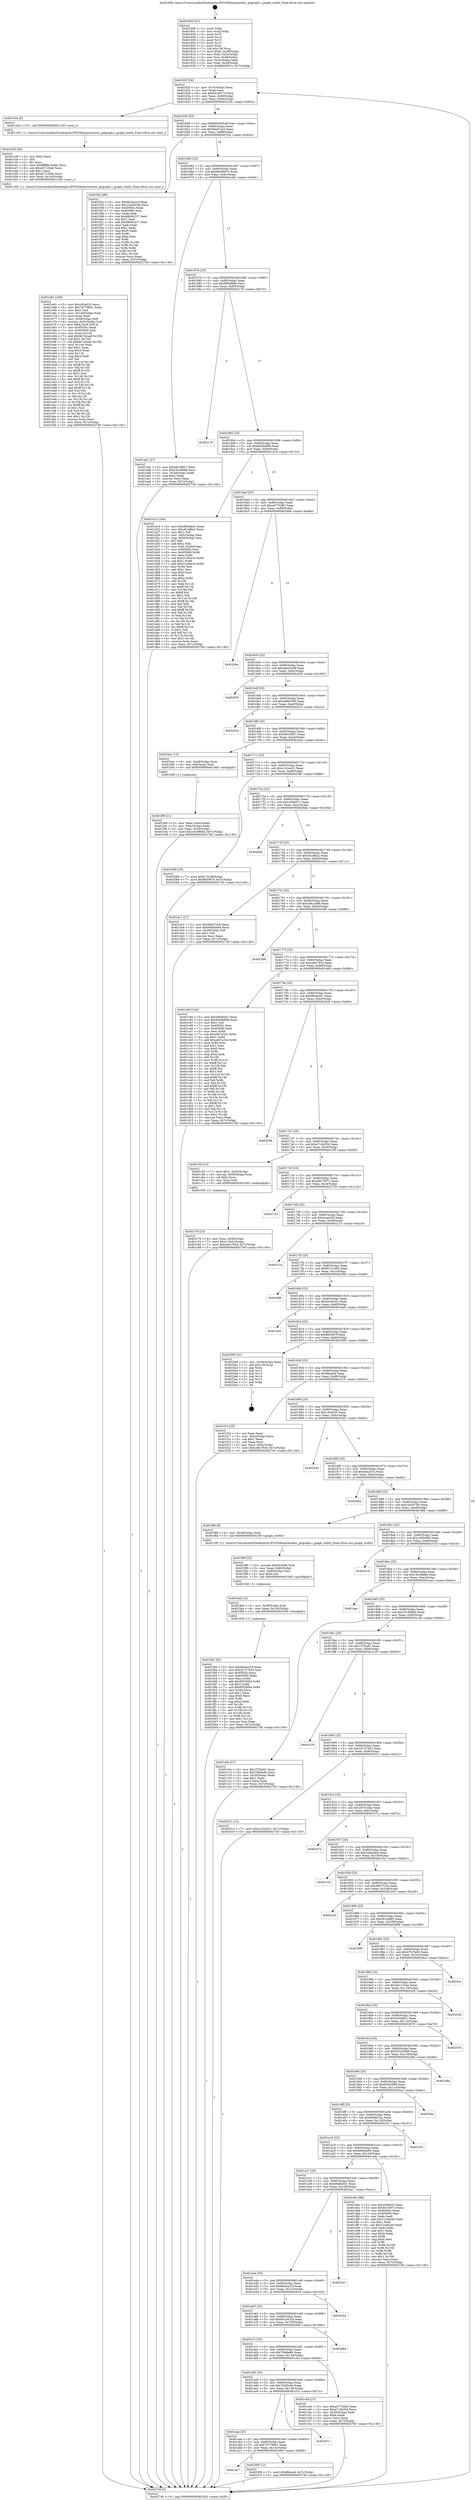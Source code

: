 digraph "0x401600" {
  label = "0x401600 (/mnt/c/Users/mathe/Desktop/tcc/POCII/binaries/extr_gitgraph.c_graph_width_Final-ollvm.out::main(0))"
  labelloc = "t"
  node[shape=record]

  Entry [label="",width=0.3,height=0.3,shape=circle,fillcolor=black,style=filled]
  "0x40162f" [label="{
     0x40162f [26]\l
     | [instrs]\l
     &nbsp;&nbsp;0x40162f \<+3\>: mov -0x7c(%rbp),%eax\l
     &nbsp;&nbsp;0x401632 \<+2\>: mov %eax,%ecx\l
     &nbsp;&nbsp;0x401634 \<+6\>: sub $0x841b971f,%ecx\l
     &nbsp;&nbsp;0x40163a \<+3\>: mov %eax,-0x80(%rbp)\l
     &nbsp;&nbsp;0x40163d \<+6\>: mov %ecx,-0x84(%rbp)\l
     &nbsp;&nbsp;0x401643 \<+6\>: je 0000000000401e34 \<main+0x834\>\l
  }"]
  "0x401e34" [label="{
     0x401e34 [5]\l
     | [instrs]\l
     &nbsp;&nbsp;0x401e34 \<+5\>: call 0000000000401160 \<next_i\>\l
     | [calls]\l
     &nbsp;&nbsp;0x401160 \{1\} (/mnt/c/Users/mathe/Desktop/tcc/POCII/binaries/extr_gitgraph.c_graph_width_Final-ollvm.out::next_i)\l
  }"]
  "0x401649" [label="{
     0x401649 [25]\l
     | [instrs]\l
     &nbsp;&nbsp;0x401649 \<+5\>: jmp 000000000040164e \<main+0x4e\>\l
     &nbsp;&nbsp;0x40164e \<+3\>: mov -0x80(%rbp),%eax\l
     &nbsp;&nbsp;0x401651 \<+5\>: sub $0x94e57acb,%eax\l
     &nbsp;&nbsp;0x401656 \<+6\>: mov %eax,-0x88(%rbp)\l
     &nbsp;&nbsp;0x40165c \<+6\>: je 0000000000401f2e \<main+0x92e\>\l
  }"]
  Exit [label="",width=0.3,height=0.3,shape=circle,fillcolor=black,style=filled,peripheries=2]
  "0x401f2e" [label="{
     0x401f2e [88]\l
     | [instrs]\l
     &nbsp;&nbsp;0x401f2e \<+5\>: mov $0x6b3ea31f,%eax\l
     &nbsp;&nbsp;0x401f33 \<+5\>: mov $0x10a597b8,%ecx\l
     &nbsp;&nbsp;0x401f38 \<+7\>: mov 0x40505c,%edx\l
     &nbsp;&nbsp;0x401f3f \<+7\>: mov 0x405060,%esi\l
     &nbsp;&nbsp;0x401f46 \<+2\>: mov %edx,%edi\l
     &nbsp;&nbsp;0x401f48 \<+6\>: sub $0x8868c237,%edi\l
     &nbsp;&nbsp;0x401f4e \<+3\>: sub $0x1,%edi\l
     &nbsp;&nbsp;0x401f51 \<+6\>: add $0x8868c237,%edi\l
     &nbsp;&nbsp;0x401f57 \<+3\>: imul %edi,%edx\l
     &nbsp;&nbsp;0x401f5a \<+3\>: and $0x1,%edx\l
     &nbsp;&nbsp;0x401f5d \<+3\>: cmp $0x0,%edx\l
     &nbsp;&nbsp;0x401f60 \<+4\>: sete %r8b\l
     &nbsp;&nbsp;0x401f64 \<+3\>: cmp $0xa,%esi\l
     &nbsp;&nbsp;0x401f67 \<+4\>: setl %r9b\l
     &nbsp;&nbsp;0x401f6b \<+3\>: mov %r8b,%r10b\l
     &nbsp;&nbsp;0x401f6e \<+3\>: and %r9b,%r10b\l
     &nbsp;&nbsp;0x401f71 \<+3\>: xor %r9b,%r8b\l
     &nbsp;&nbsp;0x401f74 \<+3\>: or %r8b,%r10b\l
     &nbsp;&nbsp;0x401f77 \<+4\>: test $0x1,%r10b\l
     &nbsp;&nbsp;0x401f7b \<+3\>: cmovne %ecx,%eax\l
     &nbsp;&nbsp;0x401f7e \<+3\>: mov %eax,-0x7c(%rbp)\l
     &nbsp;&nbsp;0x401f81 \<+5\>: jmp 0000000000402740 \<main+0x1140\>\l
  }"]
  "0x401662" [label="{
     0x401662 [25]\l
     | [instrs]\l
     &nbsp;&nbsp;0x401662 \<+5\>: jmp 0000000000401667 \<main+0x67\>\l
     &nbsp;&nbsp;0x401667 \<+3\>: mov -0x80(%rbp),%eax\l
     &nbsp;&nbsp;0x40166a \<+5\>: sub $0x96e5667e,%eax\l
     &nbsp;&nbsp;0x40166f \<+6\>: mov %eax,-0x8c(%rbp)\l
     &nbsp;&nbsp;0x401675 \<+6\>: je 0000000000401ad1 \<main+0x4d1\>\l
  }"]
  "0x401fb5" [label="{
     0x401fb5 [93]\l
     | [instrs]\l
     &nbsp;&nbsp;0x401fb5 \<+5\>: mov $0x6b3ea31f,%eax\l
     &nbsp;&nbsp;0x401fba \<+5\>: mov $0x24727943,%esi\l
     &nbsp;&nbsp;0x401fbf \<+7\>: mov 0x40505c,%ecx\l
     &nbsp;&nbsp;0x401fc6 \<+7\>: mov 0x405060,%edx\l
     &nbsp;&nbsp;0x401fcd \<+3\>: mov %ecx,%r8d\l
     &nbsp;&nbsp;0x401fd0 \<+7\>: add $0x6f530f0d,%r8d\l
     &nbsp;&nbsp;0x401fd7 \<+4\>: sub $0x1,%r8d\l
     &nbsp;&nbsp;0x401fdb \<+7\>: sub $0x6f530f0d,%r8d\l
     &nbsp;&nbsp;0x401fe2 \<+4\>: imul %r8d,%ecx\l
     &nbsp;&nbsp;0x401fe6 \<+3\>: and $0x1,%ecx\l
     &nbsp;&nbsp;0x401fe9 \<+3\>: cmp $0x0,%ecx\l
     &nbsp;&nbsp;0x401fec \<+4\>: sete %r9b\l
     &nbsp;&nbsp;0x401ff0 \<+3\>: cmp $0xa,%edx\l
     &nbsp;&nbsp;0x401ff3 \<+4\>: setl %r10b\l
     &nbsp;&nbsp;0x401ff7 \<+3\>: mov %r9b,%r11b\l
     &nbsp;&nbsp;0x401ffa \<+3\>: and %r10b,%r11b\l
     &nbsp;&nbsp;0x401ffd \<+3\>: xor %r10b,%r9b\l
     &nbsp;&nbsp;0x402000 \<+3\>: or %r9b,%r11b\l
     &nbsp;&nbsp;0x402003 \<+4\>: test $0x1,%r11b\l
     &nbsp;&nbsp;0x402007 \<+3\>: cmovne %esi,%eax\l
     &nbsp;&nbsp;0x40200a \<+3\>: mov %eax,-0x7c(%rbp)\l
     &nbsp;&nbsp;0x40200d \<+5\>: jmp 0000000000402740 \<main+0x1140\>\l
  }"]
  "0x401ad1" [label="{
     0x401ad1 [27]\l
     | [instrs]\l
     &nbsp;&nbsp;0x401ad1 \<+5\>: mov $0xb815f927,%eax\l
     &nbsp;&nbsp;0x401ad6 \<+5\>: mov $0x16c28ddb,%ecx\l
     &nbsp;&nbsp;0x401adb \<+3\>: mov -0x34(%rbp),%edx\l
     &nbsp;&nbsp;0x401ade \<+3\>: cmp $0x2,%edx\l
     &nbsp;&nbsp;0x401ae1 \<+3\>: cmovne %ecx,%eax\l
     &nbsp;&nbsp;0x401ae4 \<+3\>: mov %eax,-0x7c(%rbp)\l
     &nbsp;&nbsp;0x401ae7 \<+5\>: jmp 0000000000402740 \<main+0x1140\>\l
  }"]
  "0x40167b" [label="{
     0x40167b [25]\l
     | [instrs]\l
     &nbsp;&nbsp;0x40167b \<+5\>: jmp 0000000000401680 \<main+0x80\>\l
     &nbsp;&nbsp;0x401680 \<+3\>: mov -0x80(%rbp),%eax\l
     &nbsp;&nbsp;0x401683 \<+5\>: sub $0x995af68e,%eax\l
     &nbsp;&nbsp;0x401688 \<+6\>: mov %eax,-0x90(%rbp)\l
     &nbsp;&nbsp;0x40168e \<+6\>: je 0000000000402170 \<main+0xb70\>\l
  }"]
  "0x402740" [label="{
     0x402740 [5]\l
     | [instrs]\l
     &nbsp;&nbsp;0x402740 \<+5\>: jmp 000000000040162f \<main+0x2f\>\l
  }"]
  "0x401600" [label="{
     0x401600 [47]\l
     | [instrs]\l
     &nbsp;&nbsp;0x401600 \<+1\>: push %rbp\l
     &nbsp;&nbsp;0x401601 \<+3\>: mov %rsp,%rbp\l
     &nbsp;&nbsp;0x401604 \<+2\>: push %r15\l
     &nbsp;&nbsp;0x401606 \<+2\>: push %r14\l
     &nbsp;&nbsp;0x401608 \<+2\>: push %r13\l
     &nbsp;&nbsp;0x40160a \<+2\>: push %r12\l
     &nbsp;&nbsp;0x40160c \<+1\>: push %rbx\l
     &nbsp;&nbsp;0x40160d \<+7\>: sub $0x138,%rsp\l
     &nbsp;&nbsp;0x401614 \<+7\>: movl $0x0,-0x38(%rbp)\l
     &nbsp;&nbsp;0x40161b \<+3\>: mov %edi,-0x3c(%rbp)\l
     &nbsp;&nbsp;0x40161e \<+4\>: mov %rsi,-0x48(%rbp)\l
     &nbsp;&nbsp;0x401622 \<+3\>: mov -0x3c(%rbp),%edi\l
     &nbsp;&nbsp;0x401625 \<+3\>: mov %edi,-0x34(%rbp)\l
     &nbsp;&nbsp;0x401628 \<+7\>: movl $0x96e5667e,-0x7c(%rbp)\l
  }"]
  "0x401fa6" [label="{
     0x401fa6 [15]\l
     | [instrs]\l
     &nbsp;&nbsp;0x401fa6 \<+4\>: mov -0x58(%rbp),%rdi\l
     &nbsp;&nbsp;0x401faa \<+6\>: mov %eax,-0x144(%rbp)\l
     &nbsp;&nbsp;0x401fb0 \<+5\>: call 0000000000401030 \<free@plt\>\l
     | [calls]\l
     &nbsp;&nbsp;0x401030 \{1\} (unknown)\l
  }"]
  "0x402170" [label="{
     0x402170\l
  }", style=dashed]
  "0x401694" [label="{
     0x401694 [25]\l
     | [instrs]\l
     &nbsp;&nbsp;0x401694 \<+5\>: jmp 0000000000401699 \<main+0x99\>\l
     &nbsp;&nbsp;0x401699 \<+3\>: mov -0x80(%rbp),%eax\l
     &nbsp;&nbsp;0x40169c \<+5\>: sub $0x9e56eb90,%eax\l
     &nbsp;&nbsp;0x4016a1 \<+6\>: mov %eax,-0x94(%rbp)\l
     &nbsp;&nbsp;0x4016a7 \<+6\>: je 0000000000401d1d \<main+0x71d\>\l
  }"]
  "0x401f8f" [label="{
     0x401f8f [23]\l
     | [instrs]\l
     &nbsp;&nbsp;0x401f8f \<+10\>: movabs $0x4030d6,%rdi\l
     &nbsp;&nbsp;0x401f99 \<+3\>: mov %eax,-0x60(%rbp)\l
     &nbsp;&nbsp;0x401f9c \<+3\>: mov -0x60(%rbp),%esi\l
     &nbsp;&nbsp;0x401f9f \<+2\>: mov $0x0,%al\l
     &nbsp;&nbsp;0x401fa1 \<+5\>: call 0000000000401040 \<printf@plt\>\l
     | [calls]\l
     &nbsp;&nbsp;0x401040 \{1\} (unknown)\l
  }"]
  "0x401d1d" [label="{
     0x401d1d [164]\l
     | [instrs]\l
     &nbsp;&nbsp;0x401d1d \<+5\>: mov $0xdf44eb41,%eax\l
     &nbsp;&nbsp;0x401d22 \<+5\>: mov $0xc81efba2,%ecx\l
     &nbsp;&nbsp;0x401d27 \<+2\>: mov $0x1,%dl\l
     &nbsp;&nbsp;0x401d29 \<+3\>: mov -0x5c(%rbp),%esi\l
     &nbsp;&nbsp;0x401d2c \<+3\>: cmp -0x50(%rbp),%esi\l
     &nbsp;&nbsp;0x401d2f \<+4\>: setl %dil\l
     &nbsp;&nbsp;0x401d33 \<+4\>: and $0x1,%dil\l
     &nbsp;&nbsp;0x401d37 \<+4\>: mov %dil,-0x29(%rbp)\l
     &nbsp;&nbsp;0x401d3b \<+7\>: mov 0x40505c,%esi\l
     &nbsp;&nbsp;0x401d42 \<+8\>: mov 0x405060,%r8d\l
     &nbsp;&nbsp;0x401d4a \<+3\>: mov %esi,%r9d\l
     &nbsp;&nbsp;0x401d4d \<+7\>: sub $0x21c60a10,%r9d\l
     &nbsp;&nbsp;0x401d54 \<+4\>: sub $0x1,%r9d\l
     &nbsp;&nbsp;0x401d58 \<+7\>: add $0x21c60a10,%r9d\l
     &nbsp;&nbsp;0x401d5f \<+4\>: imul %r9d,%esi\l
     &nbsp;&nbsp;0x401d63 \<+3\>: and $0x1,%esi\l
     &nbsp;&nbsp;0x401d66 \<+3\>: cmp $0x0,%esi\l
     &nbsp;&nbsp;0x401d69 \<+4\>: sete %dil\l
     &nbsp;&nbsp;0x401d6d \<+4\>: cmp $0xa,%r8d\l
     &nbsp;&nbsp;0x401d71 \<+4\>: setl %r10b\l
     &nbsp;&nbsp;0x401d75 \<+3\>: mov %dil,%r11b\l
     &nbsp;&nbsp;0x401d78 \<+4\>: xor $0xff,%r11b\l
     &nbsp;&nbsp;0x401d7c \<+3\>: mov %r10b,%bl\l
     &nbsp;&nbsp;0x401d7f \<+3\>: xor $0xff,%bl\l
     &nbsp;&nbsp;0x401d82 \<+3\>: xor $0x1,%dl\l
     &nbsp;&nbsp;0x401d85 \<+3\>: mov %r11b,%r14b\l
     &nbsp;&nbsp;0x401d88 \<+4\>: and $0xff,%r14b\l
     &nbsp;&nbsp;0x401d8c \<+3\>: and %dl,%dil\l
     &nbsp;&nbsp;0x401d8f \<+3\>: mov %bl,%r15b\l
     &nbsp;&nbsp;0x401d92 \<+4\>: and $0xff,%r15b\l
     &nbsp;&nbsp;0x401d96 \<+3\>: and %dl,%r10b\l
     &nbsp;&nbsp;0x401d99 \<+3\>: or %dil,%r14b\l
     &nbsp;&nbsp;0x401d9c \<+3\>: or %r10b,%r15b\l
     &nbsp;&nbsp;0x401d9f \<+3\>: xor %r15b,%r14b\l
     &nbsp;&nbsp;0x401da2 \<+3\>: or %bl,%r11b\l
     &nbsp;&nbsp;0x401da5 \<+4\>: xor $0xff,%r11b\l
     &nbsp;&nbsp;0x401da9 \<+3\>: or $0x1,%dl\l
     &nbsp;&nbsp;0x401dac \<+3\>: and %dl,%r11b\l
     &nbsp;&nbsp;0x401daf \<+3\>: or %r11b,%r14b\l
     &nbsp;&nbsp;0x401db2 \<+4\>: test $0x1,%r14b\l
     &nbsp;&nbsp;0x401db6 \<+3\>: cmovne %ecx,%eax\l
     &nbsp;&nbsp;0x401db9 \<+3\>: mov %eax,-0x7c(%rbp)\l
     &nbsp;&nbsp;0x401dbc \<+5\>: jmp 0000000000402740 \<main+0x1140\>\l
  }"]
  "0x4016ad" [label="{
     0x4016ad [25]\l
     | [instrs]\l
     &nbsp;&nbsp;0x4016ad \<+5\>: jmp 00000000004016b2 \<main+0xb2\>\l
     &nbsp;&nbsp;0x4016b2 \<+3\>: mov -0x80(%rbp),%eax\l
     &nbsp;&nbsp;0x4016b5 \<+5\>: sub $0xa4770282,%eax\l
     &nbsp;&nbsp;0x4016ba \<+6\>: mov %eax,-0x98(%rbp)\l
     &nbsp;&nbsp;0x4016c0 \<+6\>: je 00000000004024be \<main+0xebe\>\l
  }"]
  "0x401ac7" [label="{
     0x401ac7\l
  }", style=dashed]
  "0x4024be" [label="{
     0x4024be\l
  }", style=dashed]
  "0x4016c6" [label="{
     0x4016c6 [25]\l
     | [instrs]\l
     &nbsp;&nbsp;0x4016c6 \<+5\>: jmp 00000000004016cb \<main+0xcb\>\l
     &nbsp;&nbsp;0x4016cb \<+3\>: mov -0x80(%rbp),%eax\l
     &nbsp;&nbsp;0x4016ce \<+5\>: sub $0xa4a52e48,%eax\l
     &nbsp;&nbsp;0x4016d3 \<+6\>: mov %eax,-0x9c(%rbp)\l
     &nbsp;&nbsp;0x4016d9 \<+6\>: je 000000000040265f \<main+0x105f\>\l
  }"]
  "0x401f09" [label="{
     0x401f09 [12]\l
     | [instrs]\l
     &nbsp;&nbsp;0x401f09 \<+7\>: movl $0x8bbad4,-0x7c(%rbp)\l
     &nbsp;&nbsp;0x401f10 \<+5\>: jmp 0000000000402740 \<main+0x1140\>\l
  }"]
  "0x40265f" [label="{
     0x40265f\l
  }", style=dashed]
  "0x4016df" [label="{
     0x4016df [25]\l
     | [instrs]\l
     &nbsp;&nbsp;0x4016df \<+5\>: jmp 00000000004016e4 \<main+0xe4\>\l
     &nbsp;&nbsp;0x4016e4 \<+3\>: mov -0x80(%rbp),%eax\l
     &nbsp;&nbsp;0x4016e7 \<+5\>: sub $0xad8910f4,%eax\l
     &nbsp;&nbsp;0x4016ec \<+6\>: mov %eax,-0xa0(%rbp)\l
     &nbsp;&nbsp;0x4016f2 \<+6\>: je 000000000040201e \<main+0xa1e\>\l
  }"]
  "0x401aae" [label="{
     0x401aae [25]\l
     | [instrs]\l
     &nbsp;&nbsp;0x401aae \<+5\>: jmp 0000000000401ab3 \<main+0x4b3\>\l
     &nbsp;&nbsp;0x401ab3 \<+3\>: mov -0x80(%rbp),%eax\l
     &nbsp;&nbsp;0x401ab6 \<+5\>: sub $0x7d779661,%eax\l
     &nbsp;&nbsp;0x401abb \<+6\>: mov %eax,-0x13c(%rbp)\l
     &nbsp;&nbsp;0x401ac1 \<+6\>: je 0000000000401f09 \<main+0x909\>\l
  }"]
  "0x40201e" [label="{
     0x40201e\l
  }", style=dashed]
  "0x4016f8" [label="{
     0x4016f8 [25]\l
     | [instrs]\l
     &nbsp;&nbsp;0x4016f8 \<+5\>: jmp 00000000004016fd \<main+0xfd\>\l
     &nbsp;&nbsp;0x4016fd \<+3\>: mov -0x80(%rbp),%eax\l
     &nbsp;&nbsp;0x401700 \<+5\>: sub $0xb815f927,%eax\l
     &nbsp;&nbsp;0x401705 \<+6\>: mov %eax,-0xa4(%rbp)\l
     &nbsp;&nbsp;0x40170b \<+6\>: je 0000000000401bec \<main+0x5ec\>\l
  }"]
  "0x401b7c" [label="{
     0x401b7c\l
  }", style=dashed]
  "0x401bec" [label="{
     0x401bec [13]\l
     | [instrs]\l
     &nbsp;&nbsp;0x401bec \<+4\>: mov -0x48(%rbp),%rax\l
     &nbsp;&nbsp;0x401bf0 \<+4\>: mov 0x8(%rax),%rdi\l
     &nbsp;&nbsp;0x401bf4 \<+5\>: call 0000000000401060 \<atoi@plt\>\l
     | [calls]\l
     &nbsp;&nbsp;0x401060 \{1\} (unknown)\l
  }"]
  "0x401711" [label="{
     0x401711 [25]\l
     | [instrs]\l
     &nbsp;&nbsp;0x401711 \<+5\>: jmp 0000000000401716 \<main+0x116\>\l
     &nbsp;&nbsp;0x401716 \<+3\>: mov -0x80(%rbp),%eax\l
     &nbsp;&nbsp;0x401719 \<+5\>: sub $0xc141ee31,%eax\l
     &nbsp;&nbsp;0x40171e \<+6\>: mov %eax,-0xa8(%rbp)\l
     &nbsp;&nbsp;0x401724 \<+6\>: je 0000000000402586 \<main+0xf86\>\l
  }"]
  "0x401bf9" [label="{
     0x401bf9 [21]\l
     | [instrs]\l
     &nbsp;&nbsp;0x401bf9 \<+3\>: mov %eax,-0x4c(%rbp)\l
     &nbsp;&nbsp;0x401bfc \<+3\>: mov -0x4c(%rbp),%eax\l
     &nbsp;&nbsp;0x401bff \<+3\>: mov %eax,-0x30(%rbp)\l
     &nbsp;&nbsp;0x401c02 \<+7\>: movl $0x181886bd,-0x7c(%rbp)\l
     &nbsp;&nbsp;0x401c09 \<+5\>: jmp 0000000000402740 \<main+0x1140\>\l
  }"]
  "0x401e61" [label="{
     0x401e61 [168]\l
     | [instrs]\l
     &nbsp;&nbsp;0x401e61 \<+5\>: mov $0xc45a020,%ecx\l
     &nbsp;&nbsp;0x401e66 \<+5\>: mov $0x7d779661,%edx\l
     &nbsp;&nbsp;0x401e6b \<+3\>: mov $0x1,%sil\l
     &nbsp;&nbsp;0x401e6e \<+6\>: mov -0x140(%rbp),%edi\l
     &nbsp;&nbsp;0x401e74 \<+3\>: imul %eax,%edi\l
     &nbsp;&nbsp;0x401e77 \<+4\>: mov -0x58(%rbp),%r8\l
     &nbsp;&nbsp;0x401e7b \<+4\>: movslq -0x5c(%rbp),%r9\l
     &nbsp;&nbsp;0x401e7f \<+4\>: mov %edi,(%r8,%r9,4)\l
     &nbsp;&nbsp;0x401e83 \<+7\>: mov 0x40505c,%eax\l
     &nbsp;&nbsp;0x401e8a \<+7\>: mov 0x405060,%edi\l
     &nbsp;&nbsp;0x401e91 \<+3\>: mov %eax,%r10d\l
     &nbsp;&nbsp;0x401e94 \<+7\>: add $0x9e742aa6,%r10d\l
     &nbsp;&nbsp;0x401e9b \<+4\>: sub $0x1,%r10d\l
     &nbsp;&nbsp;0x401e9f \<+7\>: sub $0x9e742aa6,%r10d\l
     &nbsp;&nbsp;0x401ea6 \<+4\>: imul %r10d,%eax\l
     &nbsp;&nbsp;0x401eaa \<+3\>: and $0x1,%eax\l
     &nbsp;&nbsp;0x401ead \<+3\>: cmp $0x0,%eax\l
     &nbsp;&nbsp;0x401eb0 \<+4\>: sete %r11b\l
     &nbsp;&nbsp;0x401eb4 \<+3\>: cmp $0xa,%edi\l
     &nbsp;&nbsp;0x401eb7 \<+3\>: setl %bl\l
     &nbsp;&nbsp;0x401eba \<+3\>: mov %r11b,%r14b\l
     &nbsp;&nbsp;0x401ebd \<+4\>: xor $0xff,%r14b\l
     &nbsp;&nbsp;0x401ec1 \<+3\>: mov %bl,%r15b\l
     &nbsp;&nbsp;0x401ec4 \<+4\>: xor $0xff,%r15b\l
     &nbsp;&nbsp;0x401ec8 \<+4\>: xor $0x1,%sil\l
     &nbsp;&nbsp;0x401ecc \<+3\>: mov %r14b,%r12b\l
     &nbsp;&nbsp;0x401ecf \<+4\>: and $0xff,%r12b\l
     &nbsp;&nbsp;0x401ed3 \<+3\>: and %sil,%r11b\l
     &nbsp;&nbsp;0x401ed6 \<+3\>: mov %r15b,%r13b\l
     &nbsp;&nbsp;0x401ed9 \<+4\>: and $0xff,%r13b\l
     &nbsp;&nbsp;0x401edd \<+3\>: and %sil,%bl\l
     &nbsp;&nbsp;0x401ee0 \<+3\>: or %r11b,%r12b\l
     &nbsp;&nbsp;0x401ee3 \<+3\>: or %bl,%r13b\l
     &nbsp;&nbsp;0x401ee6 \<+3\>: xor %r13b,%r12b\l
     &nbsp;&nbsp;0x401ee9 \<+3\>: or %r15b,%r14b\l
     &nbsp;&nbsp;0x401eec \<+4\>: xor $0xff,%r14b\l
     &nbsp;&nbsp;0x401ef0 \<+4\>: or $0x1,%sil\l
     &nbsp;&nbsp;0x401ef4 \<+3\>: and %sil,%r14b\l
     &nbsp;&nbsp;0x401ef7 \<+3\>: or %r14b,%r12b\l
     &nbsp;&nbsp;0x401efa \<+4\>: test $0x1,%r12b\l
     &nbsp;&nbsp;0x401efe \<+3\>: cmovne %edx,%ecx\l
     &nbsp;&nbsp;0x401f01 \<+3\>: mov %ecx,-0x7c(%rbp)\l
     &nbsp;&nbsp;0x401f04 \<+5\>: jmp 0000000000402740 \<main+0x1140\>\l
  }"]
  "0x402586" [label="{
     0x402586 [19]\l
     | [instrs]\l
     &nbsp;&nbsp;0x402586 \<+7\>: movl $0x0,-0x38(%rbp)\l
     &nbsp;&nbsp;0x40258d \<+7\>: movl $0xff43067f,-0x7c(%rbp)\l
     &nbsp;&nbsp;0x402594 \<+5\>: jmp 0000000000402740 \<main+0x1140\>\l
  }"]
  "0x40172a" [label="{
     0x40172a [25]\l
     | [instrs]\l
     &nbsp;&nbsp;0x40172a \<+5\>: jmp 000000000040172f \<main+0x12f\>\l
     &nbsp;&nbsp;0x40172f \<+3\>: mov -0x80(%rbp),%eax\l
     &nbsp;&nbsp;0x401732 \<+5\>: sub $0xc43fa611,%eax\l
     &nbsp;&nbsp;0x401737 \<+6\>: mov %eax,-0xac(%rbp)\l
     &nbsp;&nbsp;0x40173d \<+6\>: je 00000000004026da \<main+0x10da\>\l
  }"]
  "0x401e39" [label="{
     0x401e39 [40]\l
     | [instrs]\l
     &nbsp;&nbsp;0x401e39 \<+5\>: mov $0x2,%ecx\l
     &nbsp;&nbsp;0x401e3e \<+1\>: cltd\l
     &nbsp;&nbsp;0x401e3f \<+2\>: idiv %ecx\l
     &nbsp;&nbsp;0x401e41 \<+6\>: imul $0xfffffffe,%edx,%ecx\l
     &nbsp;&nbsp;0x401e47 \<+6\>: sub $0xeb7120a0,%ecx\l
     &nbsp;&nbsp;0x401e4d \<+3\>: add $0x1,%ecx\l
     &nbsp;&nbsp;0x401e50 \<+6\>: add $0xeb7120a0,%ecx\l
     &nbsp;&nbsp;0x401e56 \<+6\>: mov %ecx,-0x140(%rbp)\l
     &nbsp;&nbsp;0x401e5c \<+5\>: call 0000000000401160 \<next_i\>\l
     | [calls]\l
     &nbsp;&nbsp;0x401160 \{1\} (/mnt/c/Users/mathe/Desktop/tcc/POCII/binaries/extr_gitgraph.c_graph_width_Final-ollvm.out::next_i)\l
  }"]
  "0x4026da" [label="{
     0x4026da\l
  }", style=dashed]
  "0x401743" [label="{
     0x401743 [25]\l
     | [instrs]\l
     &nbsp;&nbsp;0x401743 \<+5\>: jmp 0000000000401748 \<main+0x148\>\l
     &nbsp;&nbsp;0x401748 \<+3\>: mov -0x80(%rbp),%eax\l
     &nbsp;&nbsp;0x40174b \<+5\>: sub $0xc81efba2,%eax\l
     &nbsp;&nbsp;0x401750 \<+6\>: mov %eax,-0xb0(%rbp)\l
     &nbsp;&nbsp;0x401756 \<+6\>: je 0000000000401dc1 \<main+0x7c1\>\l
  }"]
  "0x401c76" [label="{
     0x401c76 [23]\l
     | [instrs]\l
     &nbsp;&nbsp;0x401c76 \<+4\>: mov %rax,-0x58(%rbp)\l
     &nbsp;&nbsp;0x401c7a \<+7\>: movl $0x0,-0x5c(%rbp)\l
     &nbsp;&nbsp;0x401c81 \<+7\>: movl $0xce6c7934,-0x7c(%rbp)\l
     &nbsp;&nbsp;0x401c88 \<+5\>: jmp 0000000000402740 \<main+0x1140\>\l
  }"]
  "0x401dc1" [label="{
     0x401dc1 [27]\l
     | [instrs]\l
     &nbsp;&nbsp;0x401dc1 \<+5\>: mov $0x94e57acb,%eax\l
     &nbsp;&nbsp;0x401dc6 \<+5\>: mov $0x660b0a94,%ecx\l
     &nbsp;&nbsp;0x401dcb \<+3\>: mov -0x29(%rbp),%dl\l
     &nbsp;&nbsp;0x401dce \<+3\>: test $0x1,%dl\l
     &nbsp;&nbsp;0x401dd1 \<+3\>: cmovne %ecx,%eax\l
     &nbsp;&nbsp;0x401dd4 \<+3\>: mov %eax,-0x7c(%rbp)\l
     &nbsp;&nbsp;0x401dd7 \<+5\>: jmp 0000000000402740 \<main+0x1140\>\l
  }"]
  "0x40175c" [label="{
     0x40175c [25]\l
     | [instrs]\l
     &nbsp;&nbsp;0x40175c \<+5\>: jmp 0000000000401761 \<main+0x161\>\l
     &nbsp;&nbsp;0x401761 \<+3\>: mov -0x80(%rbp),%eax\l
     &nbsp;&nbsp;0x401764 \<+5\>: sub $0xcd62cd88,%eax\l
     &nbsp;&nbsp;0x401769 \<+6\>: mov %eax,-0xb4(%rbp)\l
     &nbsp;&nbsp;0x40176f \<+6\>: je 0000000000402396 \<main+0xd96\>\l
  }"]
  "0x401a95" [label="{
     0x401a95 [25]\l
     | [instrs]\l
     &nbsp;&nbsp;0x401a95 \<+5\>: jmp 0000000000401a9a \<main+0x49a\>\l
     &nbsp;&nbsp;0x401a9a \<+3\>: mov -0x80(%rbp),%eax\l
     &nbsp;&nbsp;0x401a9d \<+5\>: sub $0x762f4c4e,%eax\l
     &nbsp;&nbsp;0x401aa2 \<+6\>: mov %eax,-0x138(%rbp)\l
     &nbsp;&nbsp;0x401aa8 \<+6\>: je 0000000000401b7c \<main+0x57c\>\l
  }"]
  "0x402396" [label="{
     0x402396\l
  }", style=dashed]
  "0x401775" [label="{
     0x401775 [25]\l
     | [instrs]\l
     &nbsp;&nbsp;0x401775 \<+5\>: jmp 000000000040177a \<main+0x17a\>\l
     &nbsp;&nbsp;0x40177a \<+3\>: mov -0x80(%rbp),%eax\l
     &nbsp;&nbsp;0x40177d \<+5\>: sub $0xce6c7934,%eax\l
     &nbsp;&nbsp;0x401782 \<+6\>: mov %eax,-0xb8(%rbp)\l
     &nbsp;&nbsp;0x401788 \<+6\>: je 0000000000401c8d \<main+0x68d\>\l
  }"]
  "0x401c44" [label="{
     0x401c44 [27]\l
     | [instrs]\l
     &nbsp;&nbsp;0x401c44 \<+5\>: mov $0xa4770282,%eax\l
     &nbsp;&nbsp;0x401c49 \<+5\>: mov $0xe714b354,%ecx\l
     &nbsp;&nbsp;0x401c4e \<+3\>: mov -0x30(%rbp),%edx\l
     &nbsp;&nbsp;0x401c51 \<+3\>: cmp $0x0,%edx\l
     &nbsp;&nbsp;0x401c54 \<+3\>: cmove %ecx,%eax\l
     &nbsp;&nbsp;0x401c57 \<+3\>: mov %eax,-0x7c(%rbp)\l
     &nbsp;&nbsp;0x401c5a \<+5\>: jmp 0000000000402740 \<main+0x1140\>\l
  }"]
  "0x401c8d" [label="{
     0x401c8d [144]\l
     | [instrs]\l
     &nbsp;&nbsp;0x401c8d \<+5\>: mov $0xdf44eb41,%eax\l
     &nbsp;&nbsp;0x401c92 \<+5\>: mov $0x9e56eb90,%ecx\l
     &nbsp;&nbsp;0x401c97 \<+2\>: mov $0x1,%dl\l
     &nbsp;&nbsp;0x401c99 \<+7\>: mov 0x40505c,%esi\l
     &nbsp;&nbsp;0x401ca0 \<+7\>: mov 0x405060,%edi\l
     &nbsp;&nbsp;0x401ca7 \<+3\>: mov %esi,%r8d\l
     &nbsp;&nbsp;0x401caa \<+7\>: sub $0xae67a32e,%r8d\l
     &nbsp;&nbsp;0x401cb1 \<+4\>: sub $0x1,%r8d\l
     &nbsp;&nbsp;0x401cb5 \<+7\>: add $0xae67a32e,%r8d\l
     &nbsp;&nbsp;0x401cbc \<+4\>: imul %r8d,%esi\l
     &nbsp;&nbsp;0x401cc0 \<+3\>: and $0x1,%esi\l
     &nbsp;&nbsp;0x401cc3 \<+3\>: cmp $0x0,%esi\l
     &nbsp;&nbsp;0x401cc6 \<+4\>: sete %r9b\l
     &nbsp;&nbsp;0x401cca \<+3\>: cmp $0xa,%edi\l
     &nbsp;&nbsp;0x401ccd \<+4\>: setl %r10b\l
     &nbsp;&nbsp;0x401cd1 \<+3\>: mov %r9b,%r11b\l
     &nbsp;&nbsp;0x401cd4 \<+4\>: xor $0xff,%r11b\l
     &nbsp;&nbsp;0x401cd8 \<+3\>: mov %r10b,%bl\l
     &nbsp;&nbsp;0x401cdb \<+3\>: xor $0xff,%bl\l
     &nbsp;&nbsp;0x401cde \<+3\>: xor $0x1,%dl\l
     &nbsp;&nbsp;0x401ce1 \<+3\>: mov %r11b,%r14b\l
     &nbsp;&nbsp;0x401ce4 \<+4\>: and $0xff,%r14b\l
     &nbsp;&nbsp;0x401ce8 \<+3\>: and %dl,%r9b\l
     &nbsp;&nbsp;0x401ceb \<+3\>: mov %bl,%r15b\l
     &nbsp;&nbsp;0x401cee \<+4\>: and $0xff,%r15b\l
     &nbsp;&nbsp;0x401cf2 \<+3\>: and %dl,%r10b\l
     &nbsp;&nbsp;0x401cf5 \<+3\>: or %r9b,%r14b\l
     &nbsp;&nbsp;0x401cf8 \<+3\>: or %r10b,%r15b\l
     &nbsp;&nbsp;0x401cfb \<+3\>: xor %r15b,%r14b\l
     &nbsp;&nbsp;0x401cfe \<+3\>: or %bl,%r11b\l
     &nbsp;&nbsp;0x401d01 \<+4\>: xor $0xff,%r11b\l
     &nbsp;&nbsp;0x401d05 \<+3\>: or $0x1,%dl\l
     &nbsp;&nbsp;0x401d08 \<+3\>: and %dl,%r11b\l
     &nbsp;&nbsp;0x401d0b \<+3\>: or %r11b,%r14b\l
     &nbsp;&nbsp;0x401d0e \<+4\>: test $0x1,%r14b\l
     &nbsp;&nbsp;0x401d12 \<+3\>: cmovne %ecx,%eax\l
     &nbsp;&nbsp;0x401d15 \<+3\>: mov %eax,-0x7c(%rbp)\l
     &nbsp;&nbsp;0x401d18 \<+5\>: jmp 0000000000402740 \<main+0x1140\>\l
  }"]
  "0x40178e" [label="{
     0x40178e [25]\l
     | [instrs]\l
     &nbsp;&nbsp;0x40178e \<+5\>: jmp 0000000000401793 \<main+0x193\>\l
     &nbsp;&nbsp;0x401793 \<+3\>: mov -0x80(%rbp),%eax\l
     &nbsp;&nbsp;0x401796 \<+5\>: sub $0xdf44eb41,%eax\l
     &nbsp;&nbsp;0x40179b \<+6\>: mov %eax,-0xbc(%rbp)\l
     &nbsp;&nbsp;0x4017a1 \<+6\>: je 00000000004025c6 \<main+0xfc6\>\l
  }"]
  "0x401a7c" [label="{
     0x401a7c [25]\l
     | [instrs]\l
     &nbsp;&nbsp;0x401a7c \<+5\>: jmp 0000000000401a81 \<main+0x481\>\l
     &nbsp;&nbsp;0x401a81 \<+3\>: mov -0x80(%rbp),%eax\l
     &nbsp;&nbsp;0x401a84 \<+5\>: sub $0x70fe8e8c,%eax\l
     &nbsp;&nbsp;0x401a89 \<+6\>: mov %eax,-0x134(%rbp)\l
     &nbsp;&nbsp;0x401a8f \<+6\>: je 0000000000401c44 \<main+0x644\>\l
  }"]
  "0x4025c6" [label="{
     0x4025c6\l
  }", style=dashed]
  "0x4017a7" [label="{
     0x4017a7 [25]\l
     | [instrs]\l
     &nbsp;&nbsp;0x4017a7 \<+5\>: jmp 00000000004017ac \<main+0x1ac\>\l
     &nbsp;&nbsp;0x4017ac \<+3\>: mov -0x80(%rbp),%eax\l
     &nbsp;&nbsp;0x4017af \<+5\>: sub $0xe714b354,%eax\l
     &nbsp;&nbsp;0x4017b4 \<+6\>: mov %eax,-0xc0(%rbp)\l
     &nbsp;&nbsp;0x4017ba \<+6\>: je 0000000000401c5f \<main+0x65f\>\l
  }"]
  "0x40268d" [label="{
     0x40268d\l
  }", style=dashed]
  "0x401c5f" [label="{
     0x401c5f [23]\l
     | [instrs]\l
     &nbsp;&nbsp;0x401c5f \<+7\>: movl $0x1,-0x50(%rbp)\l
     &nbsp;&nbsp;0x401c66 \<+4\>: movslq -0x50(%rbp),%rax\l
     &nbsp;&nbsp;0x401c6a \<+4\>: shl $0x2,%rax\l
     &nbsp;&nbsp;0x401c6e \<+3\>: mov %rax,%rdi\l
     &nbsp;&nbsp;0x401c71 \<+5\>: call 0000000000401050 \<malloc@plt\>\l
     | [calls]\l
     &nbsp;&nbsp;0x401050 \{1\} (unknown)\l
  }"]
  "0x4017c0" [label="{
     0x4017c0 [25]\l
     | [instrs]\l
     &nbsp;&nbsp;0x4017c0 \<+5\>: jmp 00000000004017c5 \<main+0x1c5\>\l
     &nbsp;&nbsp;0x4017c5 \<+3\>: mov -0x80(%rbp),%eax\l
     &nbsp;&nbsp;0x4017c8 \<+5\>: sub $0xe9b75d71,%eax\l
     &nbsp;&nbsp;0x4017cd \<+6\>: mov %eax,-0xc4(%rbp)\l
     &nbsp;&nbsp;0x4017d3 \<+6\>: je 0000000000402734 \<main+0x1134\>\l
  }"]
  "0x401a63" [label="{
     0x401a63 [25]\l
     | [instrs]\l
     &nbsp;&nbsp;0x401a63 \<+5\>: jmp 0000000000401a68 \<main+0x468\>\l
     &nbsp;&nbsp;0x401a68 \<+3\>: mov -0x80(%rbp),%eax\l
     &nbsp;&nbsp;0x401a6b \<+5\>: sub $0x6d1e4324,%eax\l
     &nbsp;&nbsp;0x401a70 \<+6\>: mov %eax,-0x130(%rbp)\l
     &nbsp;&nbsp;0x401a76 \<+6\>: je 000000000040268d \<main+0x108d\>\l
  }"]
  "0x402734" [label="{
     0x402734\l
  }", style=dashed]
  "0x4017d9" [label="{
     0x4017d9 [25]\l
     | [instrs]\l
     &nbsp;&nbsp;0x4017d9 \<+5\>: jmp 00000000004017de \<main+0x1de\>\l
     &nbsp;&nbsp;0x4017de \<+3\>: mov -0x80(%rbp),%eax\l
     &nbsp;&nbsp;0x4017e1 \<+5\>: sub $0xecaecf20,%eax\l
     &nbsp;&nbsp;0x4017e6 \<+6\>: mov %eax,-0xc8(%rbp)\l
     &nbsp;&nbsp;0x4017ec \<+6\>: je 000000000040211d \<main+0xb1d\>\l
  }"]
  "0x402624" [label="{
     0x402624\l
  }", style=dashed]
  "0x40211d" [label="{
     0x40211d\l
  }", style=dashed]
  "0x4017f2" [label="{
     0x4017f2 [25]\l
     | [instrs]\l
     &nbsp;&nbsp;0x4017f2 \<+5\>: jmp 00000000004017f7 \<main+0x1f7\>\l
     &nbsp;&nbsp;0x4017f7 \<+3\>: mov -0x80(%rbp),%eax\l
     &nbsp;&nbsp;0x4017fa \<+5\>: sub $0xf015149d,%eax\l
     &nbsp;&nbsp;0x4017ff \<+6\>: mov %eax,-0xcc(%rbp)\l
     &nbsp;&nbsp;0x401805 \<+6\>: je 00000000004020f6 \<main+0xaf6\>\l
  }"]
  "0x401a4a" [label="{
     0x401a4a [25]\l
     | [instrs]\l
     &nbsp;&nbsp;0x401a4a \<+5\>: jmp 0000000000401a4f \<main+0x44f\>\l
     &nbsp;&nbsp;0x401a4f \<+3\>: mov -0x80(%rbp),%eax\l
     &nbsp;&nbsp;0x401a52 \<+5\>: sub $0x6b3ea31f,%eax\l
     &nbsp;&nbsp;0x401a57 \<+6\>: mov %eax,-0x12c(%rbp)\l
     &nbsp;&nbsp;0x401a5d \<+6\>: je 0000000000402624 \<main+0x1024\>\l
  }"]
  "0x4020f6" [label="{
     0x4020f6\l
  }", style=dashed]
  "0x40180b" [label="{
     0x40180b [25]\l
     | [instrs]\l
     &nbsp;&nbsp;0x40180b \<+5\>: jmp 0000000000401810 \<main+0x210\>\l
     &nbsp;&nbsp;0x401810 \<+3\>: mov -0x80(%rbp),%eax\l
     &nbsp;&nbsp;0x401813 \<+5\>: sub $0xf2e4d32c,%eax\l
     &nbsp;&nbsp;0x401818 \<+6\>: mov %eax,-0xd0(%rbp)\l
     &nbsp;&nbsp;0x40181e \<+6\>: je 0000000000401be0 \<main+0x5e0\>\l
  }"]
  "0x4022e1" [label="{
     0x4022e1\l
  }", style=dashed]
  "0x401be0" [label="{
     0x401be0\l
  }", style=dashed]
  "0x401824" [label="{
     0x401824 [25]\l
     | [instrs]\l
     &nbsp;&nbsp;0x401824 \<+5\>: jmp 0000000000401829 \<main+0x229\>\l
     &nbsp;&nbsp;0x401829 \<+3\>: mov -0x80(%rbp),%eax\l
     &nbsp;&nbsp;0x40182c \<+5\>: sub $0xff43067f,%eax\l
     &nbsp;&nbsp;0x401831 \<+6\>: mov %eax,-0xd4(%rbp)\l
     &nbsp;&nbsp;0x401837 \<+6\>: je 0000000000402599 \<main+0xf99\>\l
  }"]
  "0x401a31" [label="{
     0x401a31 [25]\l
     | [instrs]\l
     &nbsp;&nbsp;0x401a31 \<+5\>: jmp 0000000000401a36 \<main+0x436\>\l
     &nbsp;&nbsp;0x401a36 \<+3\>: mov -0x80(%rbp),%eax\l
     &nbsp;&nbsp;0x401a39 \<+5\>: sub $0x6948a5d1,%eax\l
     &nbsp;&nbsp;0x401a3e \<+6\>: mov %eax,-0x128(%rbp)\l
     &nbsp;&nbsp;0x401a44 \<+6\>: je 00000000004022e1 \<main+0xce1\>\l
  }"]
  "0x402599" [label="{
     0x402599 [21]\l
     | [instrs]\l
     &nbsp;&nbsp;0x402599 \<+3\>: mov -0x38(%rbp),%eax\l
     &nbsp;&nbsp;0x40259c \<+7\>: add $0x138,%rsp\l
     &nbsp;&nbsp;0x4025a3 \<+1\>: pop %rbx\l
     &nbsp;&nbsp;0x4025a4 \<+2\>: pop %r12\l
     &nbsp;&nbsp;0x4025a6 \<+2\>: pop %r13\l
     &nbsp;&nbsp;0x4025a8 \<+2\>: pop %r14\l
     &nbsp;&nbsp;0x4025aa \<+2\>: pop %r15\l
     &nbsp;&nbsp;0x4025ac \<+1\>: pop %rbp\l
     &nbsp;&nbsp;0x4025ad \<+1\>: ret\l
  }"]
  "0x40183d" [label="{
     0x40183d [25]\l
     | [instrs]\l
     &nbsp;&nbsp;0x40183d \<+5\>: jmp 0000000000401842 \<main+0x242\>\l
     &nbsp;&nbsp;0x401842 \<+3\>: mov -0x80(%rbp),%eax\l
     &nbsp;&nbsp;0x401845 \<+5\>: sub $0x8bbad4,%eax\l
     &nbsp;&nbsp;0x40184a \<+6\>: mov %eax,-0xd8(%rbp)\l
     &nbsp;&nbsp;0x401850 \<+6\>: je 0000000000401f15 \<main+0x915\>\l
  }"]
  "0x401ddc" [label="{
     0x401ddc [88]\l
     | [instrs]\l
     &nbsp;&nbsp;0x401ddc \<+5\>: mov $0xc45a020,%eax\l
     &nbsp;&nbsp;0x401de1 \<+5\>: mov $0x841b971f,%ecx\l
     &nbsp;&nbsp;0x401de6 \<+7\>: mov 0x40505c,%edx\l
     &nbsp;&nbsp;0x401ded \<+7\>: mov 0x405060,%esi\l
     &nbsp;&nbsp;0x401df4 \<+2\>: mov %edx,%edi\l
     &nbsp;&nbsp;0x401df6 \<+6\>: add $0x31cd42a0,%edi\l
     &nbsp;&nbsp;0x401dfc \<+3\>: sub $0x1,%edi\l
     &nbsp;&nbsp;0x401dff \<+6\>: sub $0x31cd42a0,%edi\l
     &nbsp;&nbsp;0x401e05 \<+3\>: imul %edi,%edx\l
     &nbsp;&nbsp;0x401e08 \<+3\>: and $0x1,%edx\l
     &nbsp;&nbsp;0x401e0b \<+3\>: cmp $0x0,%edx\l
     &nbsp;&nbsp;0x401e0e \<+4\>: sete %r8b\l
     &nbsp;&nbsp;0x401e12 \<+3\>: cmp $0xa,%esi\l
     &nbsp;&nbsp;0x401e15 \<+4\>: setl %r9b\l
     &nbsp;&nbsp;0x401e19 \<+3\>: mov %r8b,%r10b\l
     &nbsp;&nbsp;0x401e1c \<+3\>: and %r9b,%r10b\l
     &nbsp;&nbsp;0x401e1f \<+3\>: xor %r9b,%r8b\l
     &nbsp;&nbsp;0x401e22 \<+3\>: or %r8b,%r10b\l
     &nbsp;&nbsp;0x401e25 \<+4\>: test $0x1,%r10b\l
     &nbsp;&nbsp;0x401e29 \<+3\>: cmovne %ecx,%eax\l
     &nbsp;&nbsp;0x401e2c \<+3\>: mov %eax,-0x7c(%rbp)\l
     &nbsp;&nbsp;0x401e2f \<+5\>: jmp 0000000000402740 \<main+0x1140\>\l
  }"]
  "0x401f15" [label="{
     0x401f15 [25]\l
     | [instrs]\l
     &nbsp;&nbsp;0x401f15 \<+2\>: xor %eax,%eax\l
     &nbsp;&nbsp;0x401f17 \<+3\>: mov -0x5c(%rbp),%ecx\l
     &nbsp;&nbsp;0x401f1a \<+3\>: sub $0x1,%eax\l
     &nbsp;&nbsp;0x401f1d \<+2\>: sub %eax,%ecx\l
     &nbsp;&nbsp;0x401f1f \<+3\>: mov %ecx,-0x5c(%rbp)\l
     &nbsp;&nbsp;0x401f22 \<+7\>: movl $0xce6c7934,-0x7c(%rbp)\l
     &nbsp;&nbsp;0x401f29 \<+5\>: jmp 0000000000402740 \<main+0x1140\>\l
  }"]
  "0x401856" [label="{
     0x401856 [25]\l
     | [instrs]\l
     &nbsp;&nbsp;0x401856 \<+5\>: jmp 000000000040185b \<main+0x25b\>\l
     &nbsp;&nbsp;0x40185b \<+3\>: mov -0x80(%rbp),%eax\l
     &nbsp;&nbsp;0x40185e \<+5\>: sub $0xc45a020,%eax\l
     &nbsp;&nbsp;0x401863 \<+6\>: mov %eax,-0xdc(%rbp)\l
     &nbsp;&nbsp;0x401869 \<+6\>: je 00000000004025d2 \<main+0xfd2\>\l
  }"]
  "0x401a18" [label="{
     0x401a18 [25]\l
     | [instrs]\l
     &nbsp;&nbsp;0x401a18 \<+5\>: jmp 0000000000401a1d \<main+0x41d\>\l
     &nbsp;&nbsp;0x401a1d \<+3\>: mov -0x80(%rbp),%eax\l
     &nbsp;&nbsp;0x401a20 \<+5\>: sub $0x660b0a94,%eax\l
     &nbsp;&nbsp;0x401a25 \<+6\>: mov %eax,-0x124(%rbp)\l
     &nbsp;&nbsp;0x401a2b \<+6\>: je 0000000000401ddc \<main+0x7dc\>\l
  }"]
  "0x4025d2" [label="{
     0x4025d2\l
  }", style=dashed]
  "0x40186f" [label="{
     0x40186f [25]\l
     | [instrs]\l
     &nbsp;&nbsp;0x40186f \<+5\>: jmp 0000000000401874 \<main+0x274\>\l
     &nbsp;&nbsp;0x401874 \<+3\>: mov -0x80(%rbp),%eax\l
     &nbsp;&nbsp;0x401877 \<+5\>: sub $0xdee2d7e,%eax\l
     &nbsp;&nbsp;0x40187c \<+6\>: mov %eax,-0xe0(%rbp)\l
     &nbsp;&nbsp;0x401882 \<+6\>: je 00000000004024b2 \<main+0xeb2\>\l
  }"]
  "0x402251" [label="{
     0x402251\l
  }", style=dashed]
  "0x4024b2" [label="{
     0x4024b2\l
  }", style=dashed]
  "0x401888" [label="{
     0x401888 [25]\l
     | [instrs]\l
     &nbsp;&nbsp;0x401888 \<+5\>: jmp 000000000040188d \<main+0x28d\>\l
     &nbsp;&nbsp;0x40188d \<+3\>: mov -0x80(%rbp),%eax\l
     &nbsp;&nbsp;0x401890 \<+5\>: sub $0x10a597b8,%eax\l
     &nbsp;&nbsp;0x401895 \<+6\>: mov %eax,-0xe4(%rbp)\l
     &nbsp;&nbsp;0x40189b \<+6\>: je 0000000000401f86 \<main+0x986\>\l
  }"]
  "0x4019ff" [label="{
     0x4019ff [25]\l
     | [instrs]\l
     &nbsp;&nbsp;0x4019ff \<+5\>: jmp 0000000000401a04 \<main+0x404\>\l
     &nbsp;&nbsp;0x401a04 \<+3\>: mov -0x80(%rbp),%eax\l
     &nbsp;&nbsp;0x401a07 \<+5\>: sub $0x609be7ac,%eax\l
     &nbsp;&nbsp;0x401a0c \<+6\>: mov %eax,-0x120(%rbp)\l
     &nbsp;&nbsp;0x401a12 \<+6\>: je 0000000000402251 \<main+0xc51\>\l
  }"]
  "0x401f86" [label="{
     0x401f86 [9]\l
     | [instrs]\l
     &nbsp;&nbsp;0x401f86 \<+4\>: mov -0x58(%rbp),%rdi\l
     &nbsp;&nbsp;0x401f8a \<+5\>: call 00000000004013f0 \<graph_width\>\l
     | [calls]\l
     &nbsp;&nbsp;0x4013f0 \{1\} (/mnt/c/Users/mathe/Desktop/tcc/POCII/binaries/extr_gitgraph.c_graph_width_Final-ollvm.out::graph_width)\l
  }"]
  "0x4018a1" [label="{
     0x4018a1 [25]\l
     | [instrs]\l
     &nbsp;&nbsp;0x4018a1 \<+5\>: jmp 00000000004018a6 \<main+0x2a6\>\l
     &nbsp;&nbsp;0x4018a6 \<+3\>: mov -0x80(%rbp),%eax\l
     &nbsp;&nbsp;0x4018a9 \<+5\>: sub $0x1485e9fd,%eax\l
     &nbsp;&nbsp;0x4018ae \<+6\>: mov %eax,-0xe8(%rbp)\l
     &nbsp;&nbsp;0x4018b4 \<+6\>: je 000000000040251d \<main+0xf1d\>\l
  }"]
  "0x4025ae" [label="{
     0x4025ae\l
  }", style=dashed]
  "0x40251d" [label="{
     0x40251d\l
  }", style=dashed]
  "0x4018ba" [label="{
     0x4018ba [25]\l
     | [instrs]\l
     &nbsp;&nbsp;0x4018ba \<+5\>: jmp 00000000004018bf \<main+0x2bf\>\l
     &nbsp;&nbsp;0x4018bf \<+3\>: mov -0x80(%rbp),%eax\l
     &nbsp;&nbsp;0x4018c2 \<+5\>: sub $0x16c28ddb,%eax\l
     &nbsp;&nbsp;0x4018c7 \<+6\>: mov %eax,-0xec(%rbp)\l
     &nbsp;&nbsp;0x4018cd \<+6\>: je 0000000000401aec \<main+0x4ec\>\l
  }"]
  "0x4019e6" [label="{
     0x4019e6 [25]\l
     | [instrs]\l
     &nbsp;&nbsp;0x4019e6 \<+5\>: jmp 00000000004019eb \<main+0x3eb\>\l
     &nbsp;&nbsp;0x4019eb \<+3\>: mov -0x80(%rbp),%eax\l
     &nbsp;&nbsp;0x4019ee \<+5\>: sub $0x6044399f,%eax\l
     &nbsp;&nbsp;0x4019f3 \<+6\>: mov %eax,-0x11c(%rbp)\l
     &nbsp;&nbsp;0x4019f9 \<+6\>: je 00000000004025ae \<main+0xfae\>\l
  }"]
  "0x401aec" [label="{
     0x401aec\l
  }", style=dashed]
  "0x4018d3" [label="{
     0x4018d3 [25]\l
     | [instrs]\l
     &nbsp;&nbsp;0x4018d3 \<+5\>: jmp 00000000004018d8 \<main+0x2d8\>\l
     &nbsp;&nbsp;0x4018d8 \<+3\>: mov -0x80(%rbp),%eax\l
     &nbsp;&nbsp;0x4018db \<+5\>: sub $0x181886bd,%eax\l
     &nbsp;&nbsp;0x4018e0 \<+6\>: mov %eax,-0xf0(%rbp)\l
     &nbsp;&nbsp;0x4018e6 \<+6\>: je 0000000000401c0e \<main+0x60e\>\l
  }"]
  "0x40238a" [label="{
     0x40238a\l
  }", style=dashed]
  "0x401c0e" [label="{
     0x401c0e [27]\l
     | [instrs]\l
     &nbsp;&nbsp;0x401c0e \<+5\>: mov $0x1f7f2a91,%eax\l
     &nbsp;&nbsp;0x401c13 \<+5\>: mov $0x70fe8e8c,%ecx\l
     &nbsp;&nbsp;0x401c18 \<+3\>: mov -0x30(%rbp),%edx\l
     &nbsp;&nbsp;0x401c1b \<+3\>: cmp $0x1,%edx\l
     &nbsp;&nbsp;0x401c1e \<+3\>: cmovl %ecx,%eax\l
     &nbsp;&nbsp;0x401c21 \<+3\>: mov %eax,-0x7c(%rbp)\l
     &nbsp;&nbsp;0x401c24 \<+5\>: jmp 0000000000402740 \<main+0x1140\>\l
  }"]
  "0x4018ec" [label="{
     0x4018ec [25]\l
     | [instrs]\l
     &nbsp;&nbsp;0x4018ec \<+5\>: jmp 00000000004018f1 \<main+0x2f1\>\l
     &nbsp;&nbsp;0x4018f1 \<+3\>: mov -0x80(%rbp),%eax\l
     &nbsp;&nbsp;0x4018f4 \<+5\>: sub $0x1f7f2a91,%eax\l
     &nbsp;&nbsp;0x4018f9 \<+6\>: mov %eax,-0xf4(%rbp)\l
     &nbsp;&nbsp;0x4018ff \<+6\>: je 0000000000401c29 \<main+0x629\>\l
  }"]
  "0x4019cd" [label="{
     0x4019cd [25]\l
     | [instrs]\l
     &nbsp;&nbsp;0x4019cd \<+5\>: jmp 00000000004019d2 \<main+0x3d2\>\l
     &nbsp;&nbsp;0x4019d2 \<+3\>: mov -0x80(%rbp),%eax\l
     &nbsp;&nbsp;0x4019d5 \<+5\>: sub $0x553230d8,%eax\l
     &nbsp;&nbsp;0x4019da \<+6\>: mov %eax,-0x118(%rbp)\l
     &nbsp;&nbsp;0x4019e0 \<+6\>: je 000000000040238a \<main+0xd8a\>\l
  }"]
  "0x401c29" [label="{
     0x401c29\l
  }", style=dashed]
  "0x401905" [label="{
     0x401905 [25]\l
     | [instrs]\l
     &nbsp;&nbsp;0x401905 \<+5\>: jmp 000000000040190a \<main+0x30a\>\l
     &nbsp;&nbsp;0x40190a \<+3\>: mov -0x80(%rbp),%eax\l
     &nbsp;&nbsp;0x40190d \<+5\>: sub $0x24727943,%eax\l
     &nbsp;&nbsp;0x401912 \<+6\>: mov %eax,-0xf8(%rbp)\l
     &nbsp;&nbsp;0x401918 \<+6\>: je 0000000000402012 \<main+0xa12\>\l
  }"]
  "0x402076" [label="{
     0x402076\l
  }", style=dashed]
  "0x402012" [label="{
     0x402012 [12]\l
     | [instrs]\l
     &nbsp;&nbsp;0x402012 \<+7\>: movl $0xc141ee31,-0x7c(%rbp)\l
     &nbsp;&nbsp;0x402019 \<+5\>: jmp 0000000000402740 \<main+0x1140\>\l
  }"]
  "0x40191e" [label="{
     0x40191e [25]\l
     | [instrs]\l
     &nbsp;&nbsp;0x40191e \<+5\>: jmp 0000000000401923 \<main+0x323\>\l
     &nbsp;&nbsp;0x401923 \<+3\>: mov -0x80(%rbp),%eax\l
     &nbsp;&nbsp;0x401926 \<+5\>: sub $0x2875c4da,%eax\l
     &nbsp;&nbsp;0x40192b \<+6\>: mov %eax,-0xfc(%rbp)\l
     &nbsp;&nbsp;0x401931 \<+6\>: je 000000000040257a \<main+0xf7a\>\l
  }"]
  "0x4019b4" [label="{
     0x4019b4 [25]\l
     | [instrs]\l
     &nbsp;&nbsp;0x4019b4 \<+5\>: jmp 00000000004019b9 \<main+0x3b9\>\l
     &nbsp;&nbsp;0x4019b9 \<+3\>: mov -0x80(%rbp),%eax\l
     &nbsp;&nbsp;0x4019bc \<+5\>: sub $0x5430df1c,%eax\l
     &nbsp;&nbsp;0x4019c1 \<+6\>: mov %eax,-0x114(%rbp)\l
     &nbsp;&nbsp;0x4019c7 \<+6\>: je 0000000000402076 \<main+0xa76\>\l
  }"]
  "0x40257a" [label="{
     0x40257a\l
  }", style=dashed]
  "0x401937" [label="{
     0x401937 [25]\l
     | [instrs]\l
     &nbsp;&nbsp;0x401937 \<+5\>: jmp 000000000040193c \<main+0x33c\>\l
     &nbsp;&nbsp;0x40193c \<+3\>: mov -0x80(%rbp),%eax\l
     &nbsp;&nbsp;0x40193f \<+5\>: sub $0x2aebcbb4,%eax\l
     &nbsp;&nbsp;0x401944 \<+6\>: mov %eax,-0x100(%rbp)\l
     &nbsp;&nbsp;0x40194a \<+6\>: je 0000000000402102 \<main+0xb02\>\l
  }"]
  "0x402426" [label="{
     0x402426\l
  }", style=dashed]
  "0x402102" [label="{
     0x402102\l
  }", style=dashed]
  "0x401950" [label="{
     0x401950 [25]\l
     | [instrs]\l
     &nbsp;&nbsp;0x401950 \<+5\>: jmp 0000000000401955 \<main+0x355\>\l
     &nbsp;&nbsp;0x401955 \<+3\>: mov -0x80(%rbp),%eax\l
     &nbsp;&nbsp;0x401958 \<+5\>: sub $0x38d731ea,%eax\l
     &nbsp;&nbsp;0x40195d \<+6\>: mov %eax,-0x104(%rbp)\l
     &nbsp;&nbsp;0x401963 \<+6\>: je 0000000000402245 \<main+0xc45\>\l
  }"]
  "0x40199b" [label="{
     0x40199b [25]\l
     | [instrs]\l
     &nbsp;&nbsp;0x40199b \<+5\>: jmp 00000000004019a0 \<main+0x3a0\>\l
     &nbsp;&nbsp;0x4019a0 \<+3\>: mov -0x80(%rbp),%eax\l
     &nbsp;&nbsp;0x4019a3 \<+5\>: sub $0x4b127bae,%eax\l
     &nbsp;&nbsp;0x4019a8 \<+6\>: mov %eax,-0x110(%rbp)\l
     &nbsp;&nbsp;0x4019ae \<+6\>: je 0000000000402426 \<main+0xe26\>\l
  }"]
  "0x402245" [label="{
     0x402245\l
  }", style=dashed]
  "0x401969" [label="{
     0x401969 [25]\l
     | [instrs]\l
     &nbsp;&nbsp;0x401969 \<+5\>: jmp 000000000040196e \<main+0x36e\>\l
     &nbsp;&nbsp;0x40196e \<+3\>: mov -0x80(%rbp),%eax\l
     &nbsp;&nbsp;0x401971 \<+5\>: sub $0x3b1cdfd3,%eax\l
     &nbsp;&nbsp;0x401976 \<+6\>: mov %eax,-0x108(%rbp)\l
     &nbsp;&nbsp;0x40197c \<+6\>: je 00000000004026f9 \<main+0x10f9\>\l
  }"]
  "0x4024ca" [label="{
     0x4024ca\l
  }", style=dashed]
  "0x4026f9" [label="{
     0x4026f9\l
  }", style=dashed]
  "0x401982" [label="{
     0x401982 [25]\l
     | [instrs]\l
     &nbsp;&nbsp;0x401982 \<+5\>: jmp 0000000000401987 \<main+0x387\>\l
     &nbsp;&nbsp;0x401987 \<+3\>: mov -0x80(%rbp),%eax\l
     &nbsp;&nbsp;0x40198a \<+5\>: sub $0x47b7fa65,%eax\l
     &nbsp;&nbsp;0x40198f \<+6\>: mov %eax,-0x10c(%rbp)\l
     &nbsp;&nbsp;0x401995 \<+6\>: je 00000000004024ca \<main+0xeca\>\l
  }"]
  Entry -> "0x401600" [label=" 1"]
  "0x40162f" -> "0x401e34" [label=" 1"]
  "0x40162f" -> "0x401649" [label=" 19"]
  "0x402599" -> Exit [label=" 1"]
  "0x401649" -> "0x401f2e" [label=" 1"]
  "0x401649" -> "0x401662" [label=" 18"]
  "0x402586" -> "0x402740" [label=" 1"]
  "0x401662" -> "0x401ad1" [label=" 1"]
  "0x401662" -> "0x40167b" [label=" 17"]
  "0x401ad1" -> "0x402740" [label=" 1"]
  "0x401600" -> "0x40162f" [label=" 1"]
  "0x402740" -> "0x40162f" [label=" 19"]
  "0x402012" -> "0x402740" [label=" 1"]
  "0x40167b" -> "0x402170" [label=" 0"]
  "0x40167b" -> "0x401694" [label=" 17"]
  "0x401fb5" -> "0x402740" [label=" 1"]
  "0x401694" -> "0x401d1d" [label=" 2"]
  "0x401694" -> "0x4016ad" [label=" 15"]
  "0x401fa6" -> "0x401fb5" [label=" 1"]
  "0x4016ad" -> "0x4024be" [label=" 0"]
  "0x4016ad" -> "0x4016c6" [label=" 15"]
  "0x401f8f" -> "0x401fa6" [label=" 1"]
  "0x4016c6" -> "0x40265f" [label=" 0"]
  "0x4016c6" -> "0x4016df" [label=" 15"]
  "0x401f86" -> "0x401f8f" [label=" 1"]
  "0x4016df" -> "0x40201e" [label=" 0"]
  "0x4016df" -> "0x4016f8" [label=" 15"]
  "0x401f15" -> "0x402740" [label=" 1"]
  "0x4016f8" -> "0x401bec" [label=" 1"]
  "0x4016f8" -> "0x401711" [label=" 14"]
  "0x401bec" -> "0x401bf9" [label=" 1"]
  "0x401bf9" -> "0x402740" [label=" 1"]
  "0x401f09" -> "0x402740" [label=" 1"]
  "0x401711" -> "0x402586" [label=" 1"]
  "0x401711" -> "0x40172a" [label=" 13"]
  "0x401aae" -> "0x401f09" [label=" 1"]
  "0x40172a" -> "0x4026da" [label=" 0"]
  "0x40172a" -> "0x401743" [label=" 13"]
  "0x401f2e" -> "0x402740" [label=" 1"]
  "0x401743" -> "0x401dc1" [label=" 2"]
  "0x401743" -> "0x40175c" [label=" 11"]
  "0x401a95" -> "0x401aae" [label=" 1"]
  "0x40175c" -> "0x402396" [label=" 0"]
  "0x40175c" -> "0x401775" [label=" 11"]
  "0x401a95" -> "0x401b7c" [label=" 0"]
  "0x401775" -> "0x401c8d" [label=" 2"]
  "0x401775" -> "0x40178e" [label=" 9"]
  "0x401aae" -> "0x401ac7" [label=" 0"]
  "0x40178e" -> "0x4025c6" [label=" 0"]
  "0x40178e" -> "0x4017a7" [label=" 9"]
  "0x401e39" -> "0x401e61" [label=" 1"]
  "0x4017a7" -> "0x401c5f" [label=" 1"]
  "0x4017a7" -> "0x4017c0" [label=" 8"]
  "0x401e34" -> "0x401e39" [label=" 1"]
  "0x4017c0" -> "0x402734" [label=" 0"]
  "0x4017c0" -> "0x4017d9" [label=" 8"]
  "0x401dc1" -> "0x402740" [label=" 2"]
  "0x4017d9" -> "0x40211d" [label=" 0"]
  "0x4017d9" -> "0x4017f2" [label=" 8"]
  "0x401d1d" -> "0x402740" [label=" 2"]
  "0x4017f2" -> "0x4020f6" [label=" 0"]
  "0x4017f2" -> "0x40180b" [label=" 8"]
  "0x401c76" -> "0x402740" [label=" 1"]
  "0x40180b" -> "0x401be0" [label=" 0"]
  "0x40180b" -> "0x401824" [label=" 8"]
  "0x401c5f" -> "0x401c76" [label=" 1"]
  "0x401824" -> "0x402599" [label=" 1"]
  "0x401824" -> "0x40183d" [label=" 7"]
  "0x401a7c" -> "0x401a95" [label=" 1"]
  "0x40183d" -> "0x401f15" [label=" 1"]
  "0x40183d" -> "0x401856" [label=" 6"]
  "0x401a7c" -> "0x401c44" [label=" 1"]
  "0x401856" -> "0x4025d2" [label=" 0"]
  "0x401856" -> "0x40186f" [label=" 6"]
  "0x401a63" -> "0x401a7c" [label=" 2"]
  "0x40186f" -> "0x4024b2" [label=" 0"]
  "0x40186f" -> "0x401888" [label=" 6"]
  "0x401a63" -> "0x40268d" [label=" 0"]
  "0x401888" -> "0x401f86" [label=" 1"]
  "0x401888" -> "0x4018a1" [label=" 5"]
  "0x401a4a" -> "0x401a63" [label=" 2"]
  "0x4018a1" -> "0x40251d" [label=" 0"]
  "0x4018a1" -> "0x4018ba" [label=" 5"]
  "0x401a4a" -> "0x402624" [label=" 0"]
  "0x4018ba" -> "0x401aec" [label=" 0"]
  "0x4018ba" -> "0x4018d3" [label=" 5"]
  "0x401a31" -> "0x401a4a" [label=" 2"]
  "0x4018d3" -> "0x401c0e" [label=" 1"]
  "0x4018d3" -> "0x4018ec" [label=" 4"]
  "0x401c0e" -> "0x402740" [label=" 1"]
  "0x401a31" -> "0x4022e1" [label=" 0"]
  "0x4018ec" -> "0x401c29" [label=" 0"]
  "0x4018ec" -> "0x401905" [label=" 4"]
  "0x401a18" -> "0x401a31" [label=" 2"]
  "0x401905" -> "0x402012" [label=" 1"]
  "0x401905" -> "0x40191e" [label=" 3"]
  "0x401a18" -> "0x401ddc" [label=" 1"]
  "0x40191e" -> "0x40257a" [label=" 0"]
  "0x40191e" -> "0x401937" [label=" 3"]
  "0x4019ff" -> "0x401a18" [label=" 3"]
  "0x401937" -> "0x402102" [label=" 0"]
  "0x401937" -> "0x401950" [label=" 3"]
  "0x4019ff" -> "0x402251" [label=" 0"]
  "0x401950" -> "0x402245" [label=" 0"]
  "0x401950" -> "0x401969" [label=" 3"]
  "0x4019e6" -> "0x4019ff" [label=" 3"]
  "0x401969" -> "0x4026f9" [label=" 0"]
  "0x401969" -> "0x401982" [label=" 3"]
  "0x4019e6" -> "0x4025ae" [label=" 0"]
  "0x401982" -> "0x4024ca" [label=" 0"]
  "0x401982" -> "0x40199b" [label=" 3"]
  "0x401ddc" -> "0x402740" [label=" 1"]
  "0x40199b" -> "0x402426" [label=" 0"]
  "0x40199b" -> "0x4019b4" [label=" 3"]
  "0x401e61" -> "0x402740" [label=" 1"]
  "0x4019b4" -> "0x402076" [label=" 0"]
  "0x4019b4" -> "0x4019cd" [label=" 3"]
  "0x401c44" -> "0x402740" [label=" 1"]
  "0x4019cd" -> "0x40238a" [label=" 0"]
  "0x4019cd" -> "0x4019e6" [label=" 3"]
  "0x401c8d" -> "0x402740" [label=" 2"]
}
